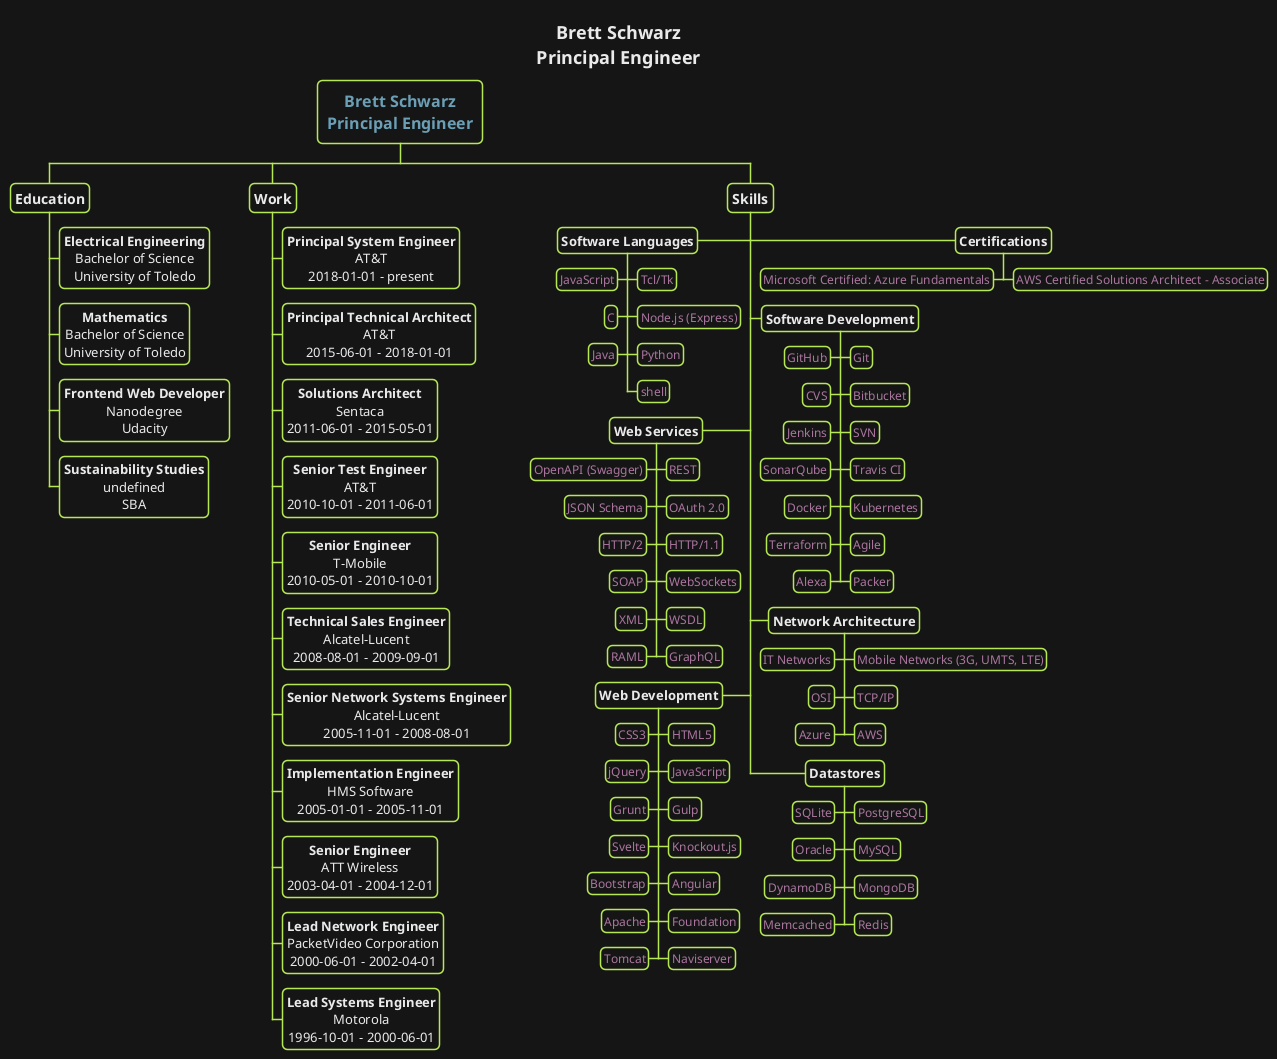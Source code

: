 @startwbs

skinparam backgroundColor transparent


skinparam  {
    defaultFontName   "Verdana"
    defaultFontSize   12
    defaultTextAlignment center
    shadowing false
    RoundCorner 10
    TitleFontSize 18
    TitleFontColor #eaeaea
}
<style>
wbsDiagram {
    LineColor #b5e853
    BorderThickness 3
    BackgroundColor #151515
    FontColor #eaeaea
    :depth(0) {
        fontSize 16
        fontStyle bold
        fontColor #6a9fb5
    }
    :depth(1) {
        fontSize 14
        padding 5
        fontStyle bold
    }
    :depth(2) {
        fontSize 13
        padding 4
    }
    :depth(3) {
        fontSize 12
        padding 3
        fontColor #aa759f
    }

}
</style>



title Brett Schwarz\nPrincipal Engineer

* Brett Schwarz\nPrincipal Engineer
** Education
*** <b>Electrical Engineering\nBachelor of Science\nUniversity of Toledo
*** <b>Mathematics\nBachelor of Science\nUniversity of Toledo
*** <b>Frontend Web Developer\nNanodegree\nUdacity
*** <b>Sustainability Studies\nundefined\nSBA
** Work
*** <b>Principal System Engineer\nAT&T\n2018-01-01 - present
*** <b>Principal Technical Architect\nAT&T\n2015-06-01 - 2018-01-01
*** <b>Solutions Architect\nSentaca\n2011-06-01 - 2015-05-01
*** <b>Senior Test Engineer\nAT&T\n2010-10-01 - 2011-06-01
*** <b>Senior Engineer\nT-Mobile\n2010-05-01 - 2010-10-01
*** <b>Technical Sales Engineer\nAlcatel-Lucent\n2008-08-01 - 2009-09-01
*** <b>Senior Network Systems Engineer\nAlcatel-Lucent\n2005-11-01 - 2008-08-01
*** <b>Implementation Engineer\nHMS Software\n2005-01-01 - 2005-11-01
*** <b>Senior Engineer\nATT Wireless\n2003-04-01 - 2004-12-01
*** <b>Lead Network Engineer\nPacketVideo Corporation\n2000-06-01 - 2002-04-01
*** <b>Lead Systems Engineer\nMotorola\n1996-10-01 - 2000-06-01
** Skills
***> <b>Certifications
****> AWS Certified Solutions Architect - Associate
****< Microsoft Certified: Azure Fundamentals
***< <b>Software Languages
****> Tcl/Tk
****< JavaScript
****> Node.js (Express)
****< C
****> Python
****< Java
****> shell
***> <b>Software Development
****> Git
****< GitHub
****> Bitbucket
****< CVS
****> SVN
****< Jenkins
****> Travis CI
****< SonarQube
****> Kubernetes
****< Docker
****> Agile
****< Terraform
****> Packer
****< Alexa
***< <b>Web Services
****> REST
****< OpenAPI (Swagger)
****> OAuth 2.0
****< JSON Schema
****> HTTP/1.1
****< HTTP/2
****> WebSockets
****< SOAP
****> WSDL
****< XML
****> GraphQL
****< RAML
***> <b>Network Architecture
****> Mobile Networks (3G, UMTS, LTE)
****< IT Networks
****> TCP/IP
****< OSI
****> AWS
****< Azure
***< <b>Web Development
****> HTML5
****< CSS3
****> JavaScript
****< jQuery
****> Gulp
****< Grunt
****> Knockout.js
****< Svelte
****> Angular
****< Bootstrap
****> Foundation
****< Apache
****> Naviserver
****< Tomcat
***> <b>Datastores
****> PostgreSQL
****< SQLite
****> MySQL
****< Oracle
****> MongoDB
****< DynamoDB
****> Redis
****< Memcached
@endwbs
